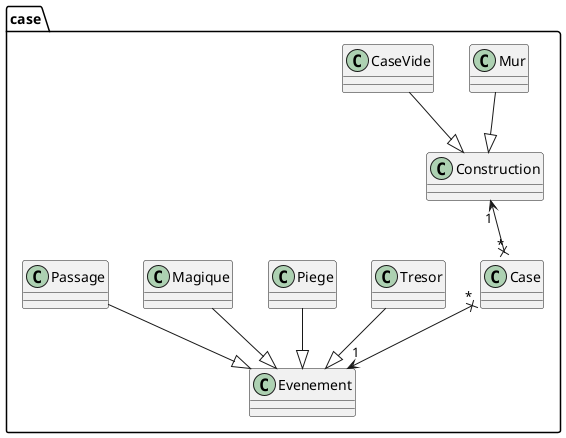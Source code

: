 @startuml

package case{

    class Case{

    }

    class Mur{

    }

    class Evenement{

    }

    class CaseVide{

    }

    class Tresor{

    }

    class Piege{

    }

    class Magique{

    }

    class Passage{

    }

    class Construction{

    }

}

Case "*" x-up-> "1" Construction
Mur --|> Construction
CaseVide --|> Construction

Case "*" x-down-> "1" Evenement
Magique --|> Evenement
Tresor --|> Evenement
Piege --|> Evenement
Passage --|> Evenement

@enduml